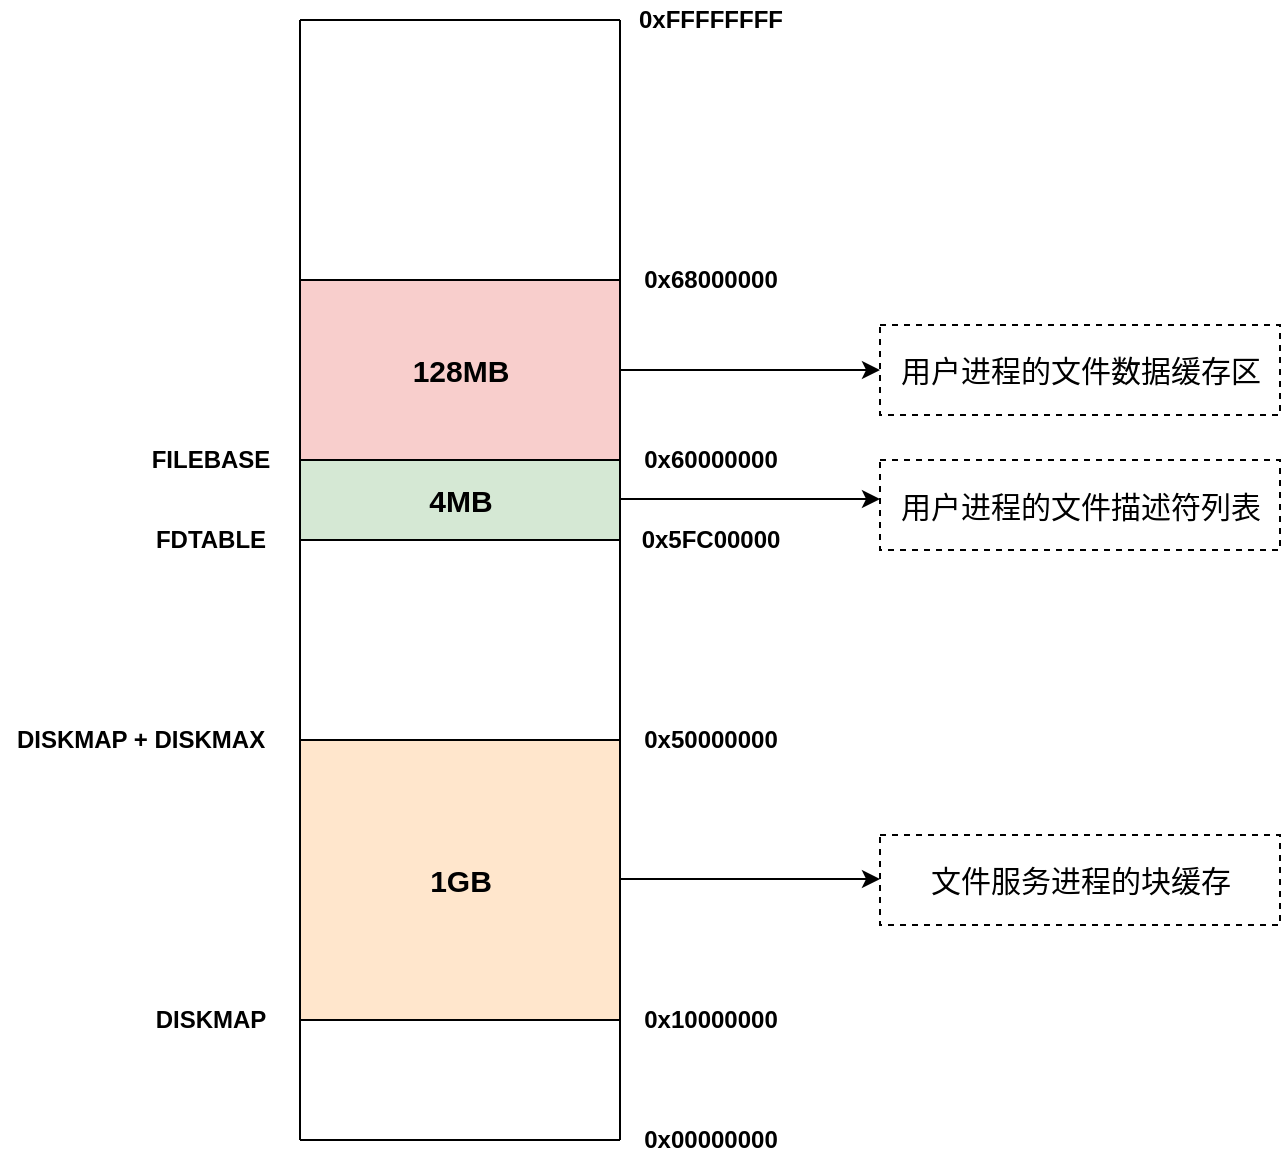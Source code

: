 <mxfile version="18.1.3" type="device"><diagram id="5I28WoGA4DihSJOQVl8q" name="第 1 页"><mxGraphModel dx="1941" dy="1003" grid="1" gridSize="10" guides="1" tooltips="1" connect="1" arrows="1" fold="1" page="1" pageScale="1" pageWidth="827" pageHeight="1169" math="0" shadow="0"><root><mxCell id="0"/><mxCell id="1" parent="0"/><mxCell id="xVsabOXZcMdVjXNhxz_B-36" value="" style="rounded=0;whiteSpace=wrap;html=1;fontSize=15;strokeColor=#000000;dashed=1;" vertex="1" parent="1"><mxGeometry x="570" y="647.5" width="200" height="45" as="geometry"/></mxCell><mxCell id="xVsabOXZcMdVjXNhxz_B-35" value="" style="rounded=0;whiteSpace=wrap;html=1;fontSize=15;strokeColor=#000000;dashed=1;" vertex="1" parent="1"><mxGeometry x="570" y="460" width="200" height="45" as="geometry"/></mxCell><mxCell id="xVsabOXZcMdVjXNhxz_B-34" value="" style="rounded=0;whiteSpace=wrap;html=1;fontSize=15;strokeColor=#000000;dashed=1;" vertex="1" parent="1"><mxGeometry x="570" y="392.5" width="200" height="45" as="geometry"/></mxCell><mxCell id="xVsabOXZcMdVjXNhxz_B-1" value="" style="endArrow=none;html=1;rounded=0;" edge="1" parent="1"><mxGeometry width="50" height="50" relative="1" as="geometry"><mxPoint x="280" y="800" as="sourcePoint"/><mxPoint x="280" y="240" as="targetPoint"/></mxGeometry></mxCell><mxCell id="xVsabOXZcMdVjXNhxz_B-2" value="" style="endArrow=none;html=1;rounded=0;" edge="1" parent="1"><mxGeometry width="50" height="50" relative="1" as="geometry"><mxPoint x="280" y="240" as="sourcePoint"/><mxPoint x="440" y="240" as="targetPoint"/><Array as="points"/></mxGeometry></mxCell><mxCell id="xVsabOXZcMdVjXNhxz_B-3" value="" style="endArrow=none;html=1;rounded=0;" edge="1" parent="1"><mxGeometry width="50" height="50" relative="1" as="geometry"><mxPoint x="440" y="800" as="sourcePoint"/><mxPoint x="440" y="240" as="targetPoint"/></mxGeometry></mxCell><mxCell id="xVsabOXZcMdVjXNhxz_B-4" value="" style="endArrow=none;html=1;rounded=0;" edge="1" parent="1"><mxGeometry width="50" height="50" relative="1" as="geometry"><mxPoint x="280" y="800" as="sourcePoint"/><mxPoint x="440" y="800" as="targetPoint"/><Array as="points"><mxPoint x="360" y="800"/></Array></mxGeometry></mxCell><mxCell id="xVsabOXZcMdVjXNhxz_B-5" value="" style="endArrow=none;html=1;rounded=0;" edge="1" parent="1"><mxGeometry width="50" height="50" relative="1" as="geometry"><mxPoint x="280" y="460" as="sourcePoint"/><mxPoint x="440" y="460" as="targetPoint"/></mxGeometry></mxCell><mxCell id="xVsabOXZcMdVjXNhxz_B-6" value="" style="endArrow=none;html=1;rounded=0;" edge="1" parent="1"><mxGeometry width="50" height="50" relative="1" as="geometry"><mxPoint x="280" y="500" as="sourcePoint"/><mxPoint x="440" y="500" as="targetPoint"/><Array as="points"><mxPoint x="320" y="500"/></Array></mxGeometry></mxCell><mxCell id="xVsabOXZcMdVjXNhxz_B-7" value="FILEBASE" style="text;html=1;resizable=0;autosize=1;align=center;verticalAlign=middle;points=[];fillColor=none;strokeColor=none;rounded=0;fontStyle=1" vertex="1" parent="1"><mxGeometry x="200" y="450" width="70" height="20" as="geometry"/></mxCell><mxCell id="xVsabOXZcMdVjXNhxz_B-8" value="FDTABLE" style="text;html=1;resizable=0;autosize=1;align=center;verticalAlign=middle;points=[];fillColor=none;strokeColor=none;rounded=0;fontStyle=1" vertex="1" parent="1"><mxGeometry x="200" y="490" width="70" height="20" as="geometry"/></mxCell><mxCell id="xVsabOXZcMdVjXNhxz_B-9" value="0x60000000" style="text;html=1;resizable=0;autosize=1;align=center;verticalAlign=middle;points=[];fillColor=none;strokeColor=none;rounded=0;fontStyle=1" vertex="1" parent="1"><mxGeometry x="445" y="450" width="80" height="20" as="geometry"/></mxCell><mxCell id="xVsabOXZcMdVjXNhxz_B-10" value="0x5FC00000" style="text;html=1;resizable=0;autosize=1;align=center;verticalAlign=middle;points=[];fillColor=none;strokeColor=none;rounded=0;fontStyle=1" vertex="1" parent="1"><mxGeometry x="445" y="490" width="80" height="20" as="geometry"/></mxCell><mxCell id="xVsabOXZcMdVjXNhxz_B-11" value="" style="endArrow=none;html=1;rounded=0;" edge="1" parent="1"><mxGeometry width="50" height="50" relative="1" as="geometry"><mxPoint x="280" y="370" as="sourcePoint"/><mxPoint x="440" y="370" as="targetPoint"/></mxGeometry></mxCell><mxCell id="xVsabOXZcMdVjXNhxz_B-12" value="0x68000000" style="text;html=1;resizable=0;autosize=1;align=center;verticalAlign=middle;points=[];fillColor=none;strokeColor=none;rounded=0;fontStyle=1" vertex="1" parent="1"><mxGeometry x="445" y="360" width="80" height="20" as="geometry"/></mxCell><mxCell id="xVsabOXZcMdVjXNhxz_B-13" value="" style="endArrow=none;html=1;rounded=0;" edge="1" parent="1"><mxGeometry width="50" height="50" relative="1" as="geometry"><mxPoint x="280" y="600" as="sourcePoint"/><mxPoint x="440" y="600" as="targetPoint"/></mxGeometry></mxCell><mxCell id="xVsabOXZcMdVjXNhxz_B-14" value="" style="endArrow=none;html=1;rounded=0;" edge="1" parent="1"><mxGeometry width="50" height="50" relative="1" as="geometry"><mxPoint x="280" y="740" as="sourcePoint"/><mxPoint x="440" y="740" as="targetPoint"/><Array as="points"><mxPoint x="320" y="740"/></Array></mxGeometry></mxCell><mxCell id="xVsabOXZcMdVjXNhxz_B-15" value="DISKMAP + DISKMAX" style="text;html=1;resizable=0;autosize=1;align=center;verticalAlign=middle;points=[];fillColor=none;strokeColor=none;rounded=0;fontStyle=1" vertex="1" parent="1"><mxGeometry x="130" y="590" width="140" height="20" as="geometry"/></mxCell><mxCell id="xVsabOXZcMdVjXNhxz_B-16" value="DISKMAP" style="text;html=1;resizable=0;autosize=1;align=center;verticalAlign=middle;points=[];fillColor=none;strokeColor=none;rounded=0;fontStyle=1" vertex="1" parent="1"><mxGeometry x="200" y="730" width="70" height="20" as="geometry"/></mxCell><mxCell id="xVsabOXZcMdVjXNhxz_B-17" value="0x50000000" style="text;html=1;resizable=0;autosize=1;align=center;verticalAlign=middle;points=[];fillColor=none;strokeColor=none;rounded=0;fontStyle=1" vertex="1" parent="1"><mxGeometry x="445" y="590" width="80" height="20" as="geometry"/></mxCell><mxCell id="xVsabOXZcMdVjXNhxz_B-18" value="0x10000000" style="text;html=1;resizable=0;autosize=1;align=center;verticalAlign=middle;points=[];fillColor=none;strokeColor=none;rounded=0;fontStyle=1" vertex="1" parent="1"><mxGeometry x="445" y="730" width="80" height="20" as="geometry"/></mxCell><mxCell id="xVsabOXZcMdVjXNhxz_B-21" value="" style="rounded=0;whiteSpace=wrap;html=1;fillColor=#f8cecc;strokeColor=#000000;" vertex="1" parent="1"><mxGeometry x="280" y="370" width="160" height="90" as="geometry"/></mxCell><mxCell id="xVsabOXZcMdVjXNhxz_B-22" value="" style="rounded=0;whiteSpace=wrap;html=1;fillColor=#ffe6cc;strokeColor=#000000;" vertex="1" parent="1"><mxGeometry x="280" y="600" width="160" height="140" as="geometry"/></mxCell><mxCell id="xVsabOXZcMdVjXNhxz_B-23" value="" style="rounded=0;whiteSpace=wrap;html=1;fillColor=#d5e8d4;strokeColor=#000000;" vertex="1" parent="1"><mxGeometry x="280" y="460" width="160" height="40" as="geometry"/></mxCell><mxCell id="xVsabOXZcMdVjXNhxz_B-25" value="&lt;font style=&quot;font-size: 15px;&quot;&gt;&lt;b&gt;1GB&lt;/b&gt;&lt;/font&gt;" style="text;html=1;resizable=0;autosize=1;align=center;verticalAlign=middle;points=[];fillColor=none;strokeColor=none;rounded=0;" vertex="1" parent="1"><mxGeometry x="335" y="660" width="50" height="20" as="geometry"/></mxCell><mxCell id="xVsabOXZcMdVjXNhxz_B-26" value="&lt;span style=&quot;font-size: 15px;&quot;&gt;&lt;b&gt;4MB&lt;/b&gt;&lt;/span&gt;" style="text;html=1;resizable=0;autosize=1;align=center;verticalAlign=middle;points=[];fillColor=none;strokeColor=none;rounded=0;" vertex="1" parent="1"><mxGeometry x="335" y="470" width="50" height="20" as="geometry"/></mxCell><mxCell id="xVsabOXZcMdVjXNhxz_B-27" value="&lt;span style=&quot;font-size: 15px;&quot;&gt;&lt;b&gt;128MB&lt;/b&gt;&lt;/span&gt;" style="text;html=1;resizable=0;autosize=1;align=center;verticalAlign=middle;points=[];fillColor=none;strokeColor=none;rounded=0;" vertex="1" parent="1"><mxGeometry x="330" y="405" width="60" height="20" as="geometry"/></mxCell><mxCell id="xVsabOXZcMdVjXNhxz_B-28" value="0x00000000" style="text;html=1;resizable=0;autosize=1;align=center;verticalAlign=middle;points=[];fillColor=none;strokeColor=none;rounded=0;fontStyle=1" vertex="1" parent="1"><mxGeometry x="445" y="790" width="80" height="20" as="geometry"/></mxCell><mxCell id="xVsabOXZcMdVjXNhxz_B-29" value="0xFFFFFFFF" style="text;html=1;resizable=0;autosize=1;align=center;verticalAlign=middle;points=[];fillColor=none;strokeColor=none;rounded=0;fontStyle=1" vertex="1" parent="1"><mxGeometry x="440" y="230" width="90" height="20" as="geometry"/></mxCell><mxCell id="xVsabOXZcMdVjXNhxz_B-31" value="文件服务进程的块缓存" style="text;html=1;resizable=0;autosize=1;align=center;verticalAlign=middle;points=[];fillColor=none;strokeColor=none;rounded=0;fontSize=15;" vertex="1" parent="1"><mxGeometry x="585" y="660" width="170" height="20" as="geometry"/></mxCell><mxCell id="xVsabOXZcMdVjXNhxz_B-32" value="用户进程的文件数据缓存区" style="text;html=1;resizable=0;autosize=1;align=center;verticalAlign=middle;points=[];fillColor=none;strokeColor=none;rounded=0;fontSize=15;" vertex="1" parent="1"><mxGeometry x="570" y="405" width="200" height="20" as="geometry"/></mxCell><mxCell id="xVsabOXZcMdVjXNhxz_B-33" value="用户进程的文件描述符列表" style="text;html=1;resizable=0;autosize=1;align=center;verticalAlign=middle;points=[];fillColor=none;strokeColor=none;rounded=0;fontSize=15;" vertex="1" parent="1"><mxGeometry x="570" y="472.5" width="200" height="20" as="geometry"/></mxCell><mxCell id="xVsabOXZcMdVjXNhxz_B-37" value="" style="endArrow=classic;html=1;rounded=0;fontSize=15;entryX=0;entryY=0.5;entryDx=0;entryDy=0;exitX=1;exitY=0.5;exitDx=0;exitDy=0;" edge="1" parent="1" source="xVsabOXZcMdVjXNhxz_B-21" target="xVsabOXZcMdVjXNhxz_B-34"><mxGeometry width="50" height="50" relative="1" as="geometry"><mxPoint x="440" y="420" as="sourcePoint"/><mxPoint x="490" y="370" as="targetPoint"/></mxGeometry></mxCell><mxCell id="xVsabOXZcMdVjXNhxz_B-38" value="" style="endArrow=classic;html=1;rounded=0;fontSize=15;entryX=0;entryY=0.5;entryDx=0;entryDy=0;exitX=1;exitY=0.5;exitDx=0;exitDy=0;" edge="1" parent="1"><mxGeometry width="50" height="50" relative="1" as="geometry"><mxPoint x="440" y="479.5" as="sourcePoint"/><mxPoint x="570" y="479.5" as="targetPoint"/></mxGeometry></mxCell><mxCell id="xVsabOXZcMdVjXNhxz_B-39" value="" style="endArrow=classic;html=1;rounded=0;fontSize=15;entryX=0;entryY=0.5;entryDx=0;entryDy=0;exitX=1;exitY=0.5;exitDx=0;exitDy=0;" edge="1" parent="1"><mxGeometry width="50" height="50" relative="1" as="geometry"><mxPoint x="440" y="669.5" as="sourcePoint"/><mxPoint x="570" y="669.5" as="targetPoint"/></mxGeometry></mxCell></root></mxGraphModel></diagram></mxfile>